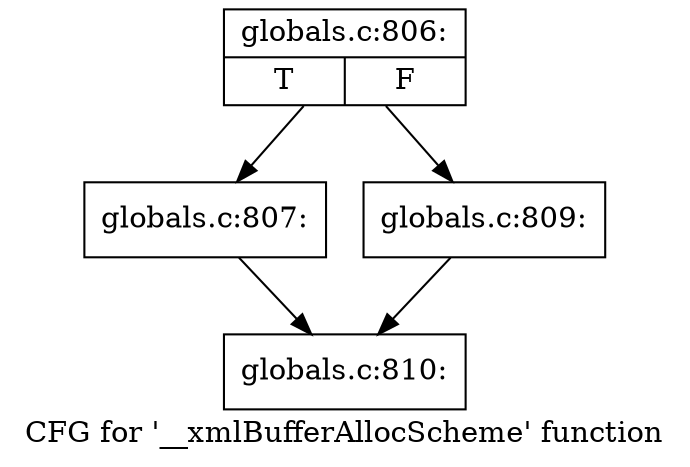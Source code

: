 digraph "CFG for '__xmlBufferAllocScheme' function" {
	label="CFG for '__xmlBufferAllocScheme' function";

	Node0x5624fdb35c50 [shape=record,label="{globals.c:806:|{<s0>T|<s1>F}}"];
	Node0x5624fdb35c50 -> Node0x5624fdb35170;
	Node0x5624fdb35c50 -> Node0x5624fdb31e40;
	Node0x5624fdb35170 [shape=record,label="{globals.c:807:}"];
	Node0x5624fdb35170 -> Node0x5624fdb35ca0;
	Node0x5624fdb31e40 [shape=record,label="{globals.c:809:}"];
	Node0x5624fdb31e40 -> Node0x5624fdb35ca0;
	Node0x5624fdb35ca0 [shape=record,label="{globals.c:810:}"];
}
